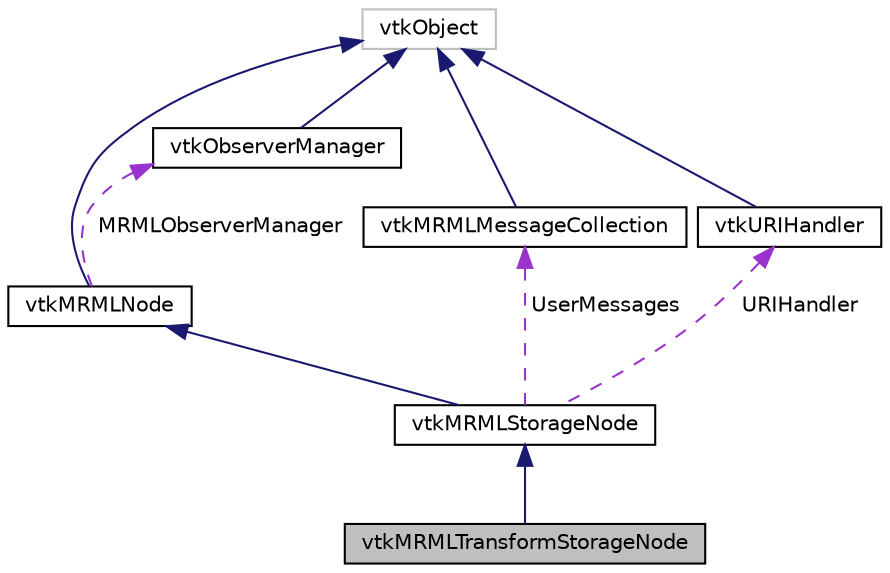 digraph "vtkMRMLTransformStorageNode"
{
  bgcolor="transparent";
  edge [fontname="Helvetica",fontsize="10",labelfontname="Helvetica",labelfontsize="10"];
  node [fontname="Helvetica",fontsize="10",shape=record];
  Node4 [label="vtkMRMLTransformStorageNode",height=0.2,width=0.4,color="black", fillcolor="grey75", style="filled", fontcolor="black"];
  Node5 -> Node4 [dir="back",color="midnightblue",fontsize="10",style="solid",fontname="Helvetica"];
  Node5 [label="vtkMRMLStorageNode",height=0.2,width=0.4,color="black",URL="$classvtkMRMLStorageNode.html",tooltip="A superclass for other storage nodes. "];
  Node6 -> Node5 [dir="back",color="midnightblue",fontsize="10",style="solid",fontname="Helvetica"];
  Node6 [label="vtkMRMLNode",height=0.2,width=0.4,color="black",URL="$classvtkMRMLNode.html",tooltip="Abstract Superclass for all specific types of MRML nodes. "];
  Node7 -> Node6 [dir="back",color="midnightblue",fontsize="10",style="solid",fontname="Helvetica"];
  Node7 [label="vtkObject",height=0.2,width=0.4,color="grey75"];
  Node8 -> Node6 [dir="back",color="darkorchid3",fontsize="10",style="dashed",label=" MRMLObserverManager" ,fontname="Helvetica"];
  Node8 [label="vtkObserverManager",height=0.2,width=0.4,color="black",URL="$classvtkObserverManager.html",tooltip="Manages adding and deleting of obserevers with events. "];
  Node7 -> Node8 [dir="back",color="midnightblue",fontsize="10",style="solid",fontname="Helvetica"];
  Node9 -> Node5 [dir="back",color="darkorchid3",fontsize="10",style="dashed",label=" UserMessages" ,fontname="Helvetica"];
  Node9 [label="vtkMRMLMessageCollection",height=0.2,width=0.4,color="black",URL="$classvtkMRMLMessageCollection.html"];
  Node7 -> Node9 [dir="back",color="midnightblue",fontsize="10",style="solid",fontname="Helvetica"];
  Node10 -> Node5 [dir="back",color="darkorchid3",fontsize="10",style="dashed",label=" URIHandler" ,fontname="Helvetica"];
  Node10 [label="vtkURIHandler",height=0.2,width=0.4,color="black",URL="$classvtkURIHandler.html"];
  Node7 -> Node10 [dir="back",color="midnightblue",fontsize="10",style="solid",fontname="Helvetica"];
}
